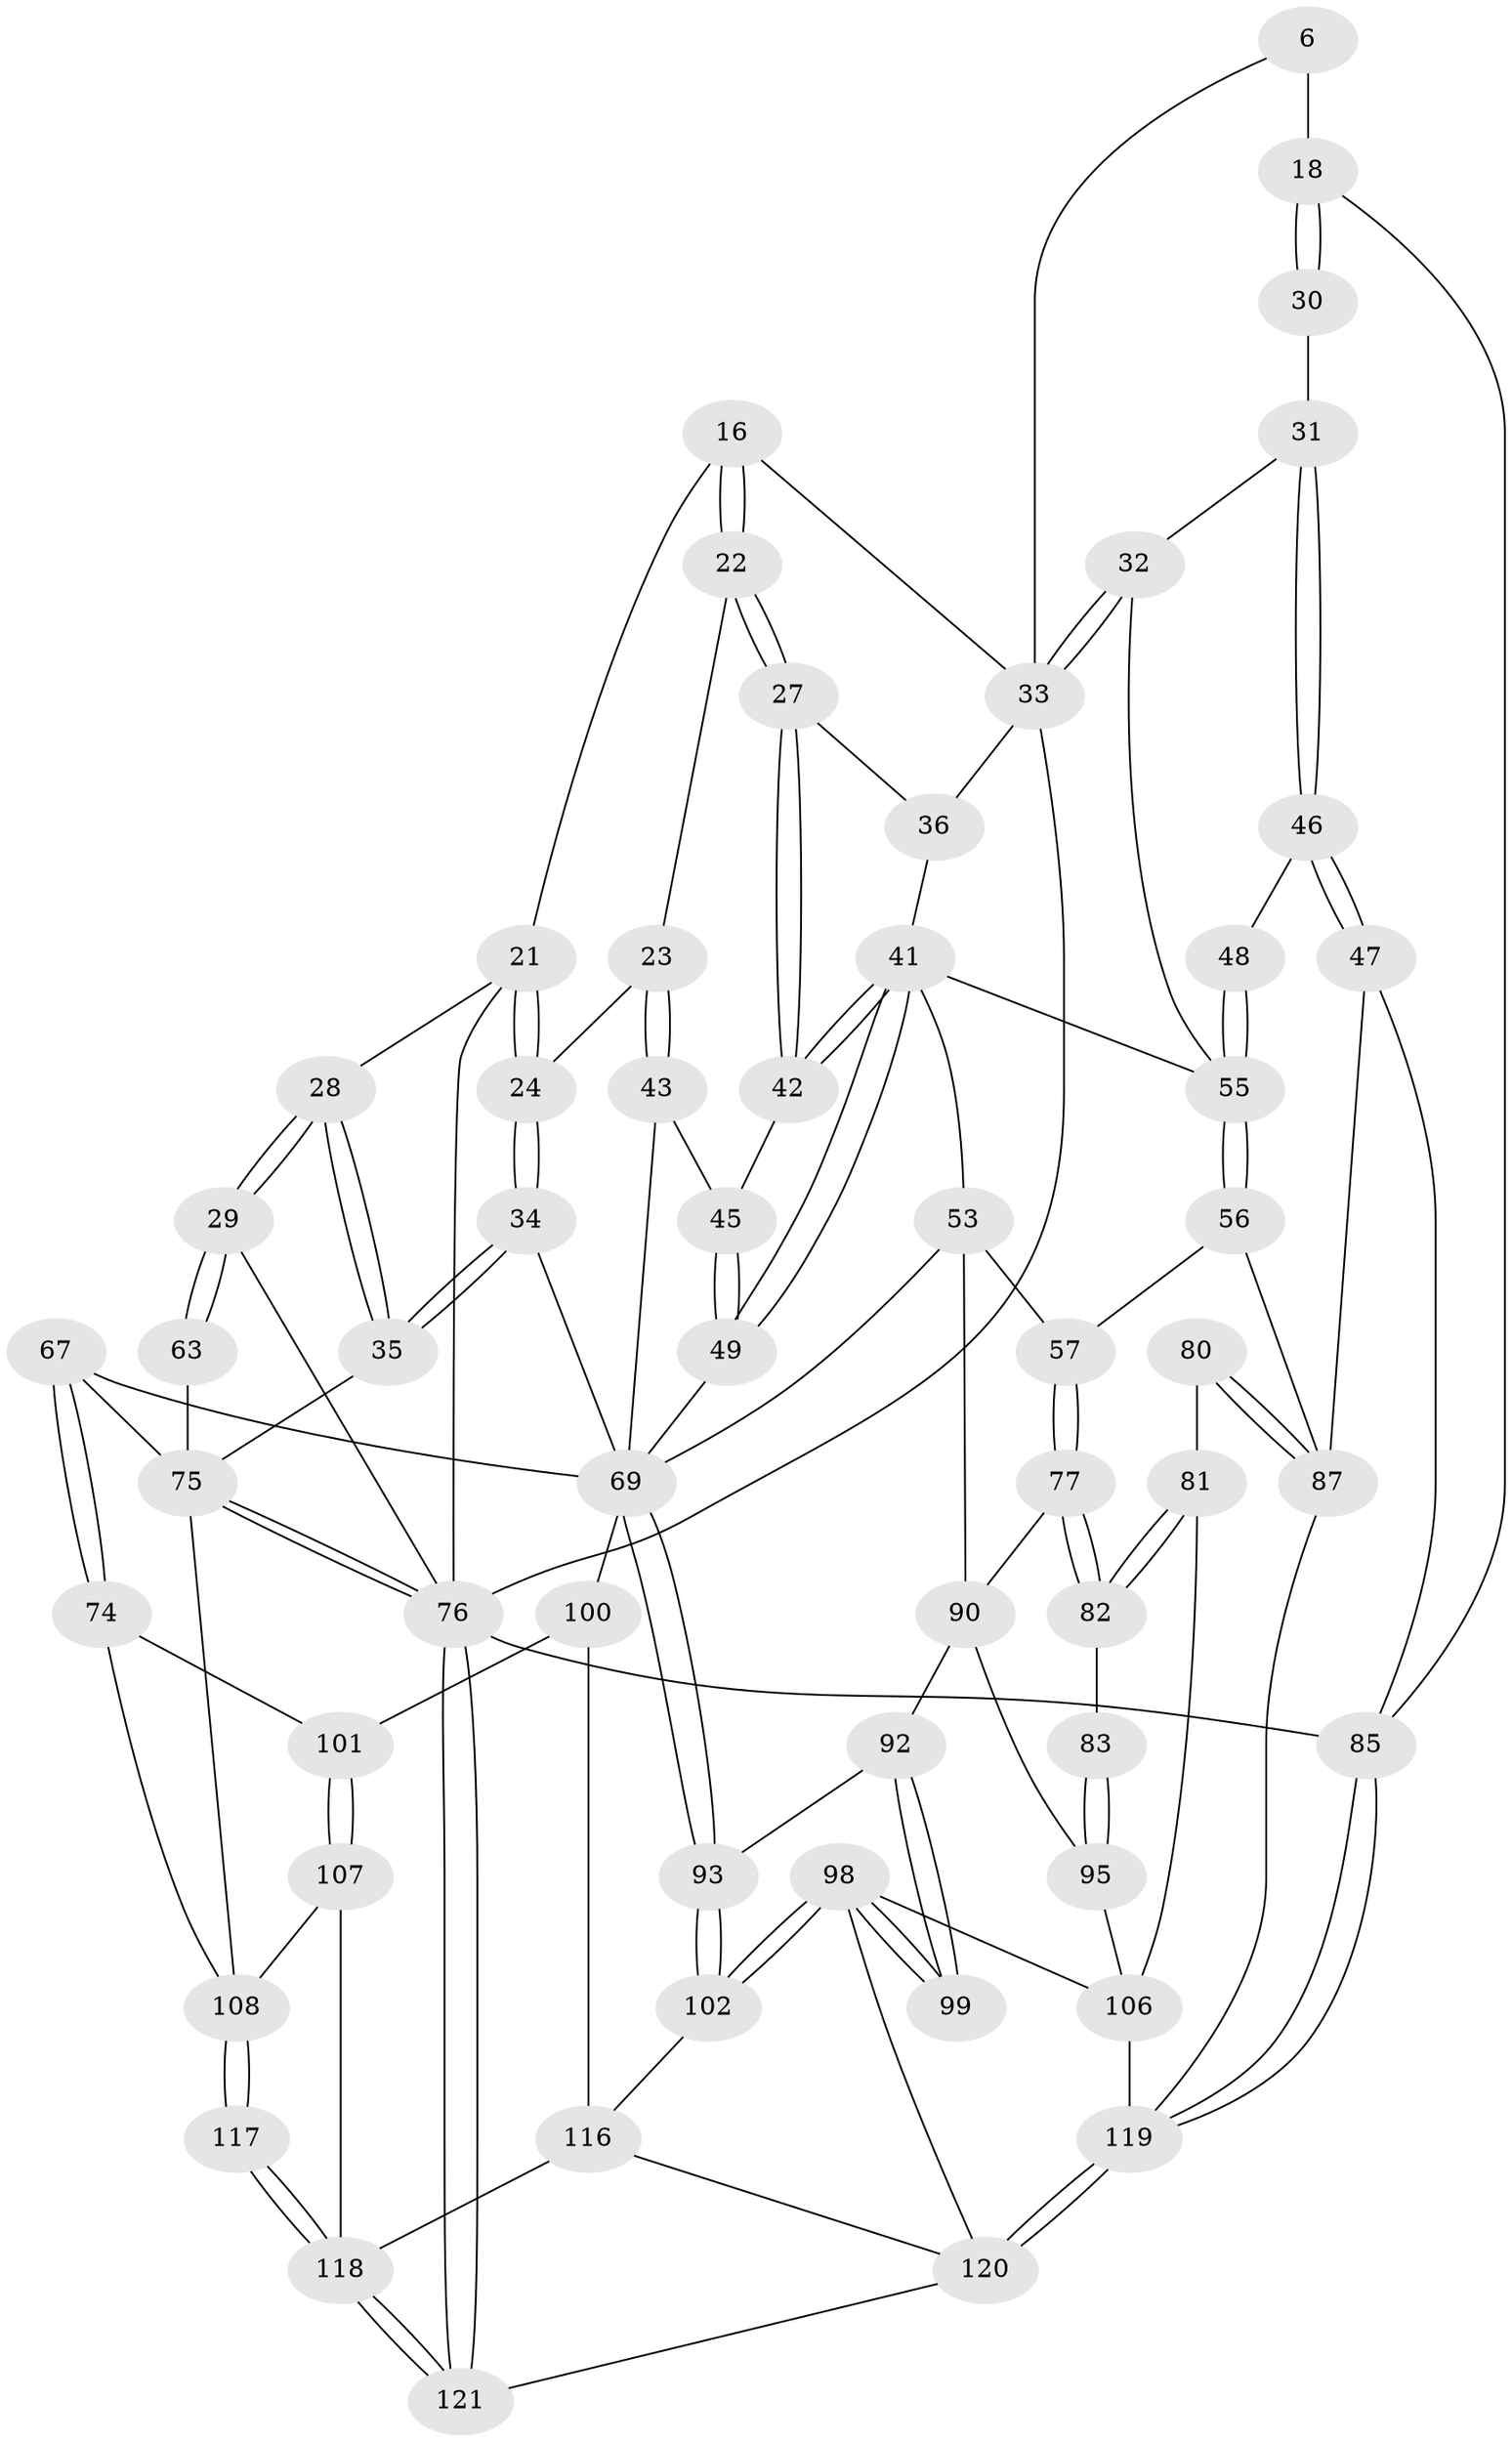 // original degree distribution, {3: 0.01652892561983471, 4: 0.2396694214876033, 6: 0.21487603305785125, 5: 0.5289256198347108}
// Generated by graph-tools (version 1.1) at 2025/02/03/09/25 05:02:02]
// undirected, 60 vertices, 137 edges
graph export_dot {
graph [start="1"]
  node [color=gray90,style=filled];
  6 [pos="+0.8268125143617947+0.11797134275324382",super="+1"];
  16 [pos="+0.3563891247108672+0",super="+15"];
  18 [pos="+0.83623051754952+0.12423343257408177",super="+3"];
  21 [pos="+0.19592911583273503+0.1229372114153928",super="+17"];
  22 [pos="+0.37050820168917986+0.17756758731643205"];
  23 [pos="+0.3575140959527039+0.1971947931806577"];
  24 [pos="+0.20494580418206043+0.1879730830331622"];
  27 [pos="+0.5309089680139616+0.1913514501103059"];
  28 [pos="+0+0.2933205871979591",super="+20+19"];
  29 [pos="+0+0.2930417440725783",super="+25"];
  30 [pos="+0.8610653792486619+0.1499563022219457"];
  31 [pos="+0.8684508500139059+0.25069583963824205"];
  32 [pos="+0.7538222800361417+0.27250084795161983"];
  33 [pos="+0.730434549269584+0.1370804979480498",super="+7+14"];
  34 [pos="+0.14436878517878216+0.29997840235060813"];
  35 [pos="+0.014817447396436624+0.32135973246885813"];
  36 [pos="+0.6102319426045097+0.19455664199314066",super="+26"];
  41 [pos="+0.5896341183561299+0.351778703240703",super="+40+39"];
  42 [pos="+0.5279596996194076+0.2139397121208724"];
  43 [pos="+0.35900997960188447+0.2628358124992562"];
  45 [pos="+0.45041530513754513+0.3070276495103599"];
  46 [pos="+1+0.3467021047172348"];
  47 [pos="+1+0.3201421534925643"];
  48 [pos="+0.9324752687175061+0.39551203838338345"];
  49 [pos="+0.4589446698700992+0.3361269434546538"];
  53 [pos="+0.5397489855887039+0.5246951080355846",super="+52"];
  55 [pos="+0.8659957871574552+0.46200194545759066",super="+38+37"];
  56 [pos="+0.865207413722646+0.46350677082165637"];
  57 [pos="+0.7538187898468098+0.5210010596645425"];
  63 [pos="+0+0.5203540013262103",super="+62"];
  67 [pos="+0.15424457896143087+0.5813584999765743",super="+59"];
  69 [pos="+0.47136838985035556+0.5681227481476185",super="+58"];
  74 [pos="+0.19892214667099473+0.6665250582554109"];
  75 [pos="+0+0.8327667232457063",super="+72+68+64+61"];
  76 [pos="+0+1",super="+10+5"];
  77 [pos="+0.755072617299963+0.5335177098827069"];
  80 [pos="+0.8967177390115136+0.686750965312015"];
  81 [pos="+0.8814304350588088+0.690283333499235"];
  82 [pos="+0.7883764595668805+0.6362811065091017"];
  83 [pos="+0.7323649826795412+0.6659626959174556"];
  85 [pos="+1+1",super="+4"];
  87 [pos="+1+0.8481464532688279",super="+65+66"];
  90 [pos="+0.6316101984644711+0.6416155533700896",super="+79"];
  92 [pos="+0.5530470914310093+0.6761104401862063",super="+91"];
  93 [pos="+0.4979512751258427+0.6457775386285278"];
  95 [pos="+0.6791833594431891+0.7828076665828627",super="+94+84"];
  98 [pos="+0.6346913875953589+0.8160602429722895",super="+97"];
  99 [pos="+0.6180553770458569+0.7618534497679011"];
  100 [pos="+0.37141526152852705+0.7803854474244227",super="+71"];
  101 [pos="+0.2960892008014439+0.7587799151007724",super="+73"];
  102 [pos="+0.5021730633890462+0.7761612962182838"];
  106 [pos="+0.8058845009238862+0.7892620491202818",super="+96+105"];
  107 [pos="+0.23190025041953477+0.8710112218373792"];
  108 [pos="+0.22072483076849497+0.8675795778539737",super="+89"];
  116 [pos="+0.5060876065313761+0.9226191830747622",super="+103+104"];
  117 [pos="+0.0033419846216779063+0.8292772490655084"];
  118 [pos="+0.3046463032035837+1",super="+111"];
  119 [pos="+0.9411393501994866+1",super="+113+112+109"];
  120 [pos="+0.6142690809826565+1",super="+115"];
  121 [pos="+0.30902517795558326+1"];
  6 -- 18 [weight=2];
  6 -- 33;
  16 -- 22;
  16 -- 22;
  16 -- 33;
  16 -- 21 [weight=2];
  18 -- 30 [weight=2];
  18 -- 30;
  18 -- 85;
  21 -- 24;
  21 -- 24;
  21 -- 28 [weight=2];
  21 -- 76;
  22 -- 23;
  22 -- 27;
  22 -- 27;
  23 -- 24;
  23 -- 43;
  23 -- 43;
  24 -- 34;
  24 -- 34;
  27 -- 42;
  27 -- 42;
  27 -- 36;
  28 -- 29 [weight=2];
  28 -- 29;
  28 -- 35;
  28 -- 35;
  29 -- 63;
  29 -- 63;
  29 -- 76;
  30 -- 31;
  31 -- 32;
  31 -- 46;
  31 -- 46;
  32 -- 33;
  32 -- 33;
  32 -- 55;
  33 -- 36 [weight=2];
  33 -- 76;
  34 -- 35;
  34 -- 35;
  34 -- 69;
  35 -- 75;
  36 -- 41;
  41 -- 42;
  41 -- 42;
  41 -- 49;
  41 -- 49;
  41 -- 55;
  41 -- 53;
  42 -- 45;
  43 -- 45;
  43 -- 69;
  45 -- 49;
  45 -- 49;
  46 -- 47;
  46 -- 47;
  46 -- 48;
  47 -- 85;
  47 -- 87;
  48 -- 55 [weight=2];
  48 -- 55;
  49 -- 69;
  53 -- 90;
  53 -- 57;
  53 -- 69;
  55 -- 56;
  55 -- 56;
  56 -- 57;
  56 -- 87;
  57 -- 77;
  57 -- 77;
  63 -- 75 [weight=3];
  67 -- 74;
  67 -- 74;
  67 -- 75 [weight=2];
  67 -- 69;
  69 -- 93;
  69 -- 93;
  69 -- 100 [weight=2];
  74 -- 101;
  74 -- 108;
  75 -- 76;
  75 -- 76;
  75 -- 108;
  76 -- 121;
  76 -- 121;
  76 -- 85 [weight=2];
  77 -- 82;
  77 -- 82;
  77 -- 90;
  80 -- 81;
  80 -- 87 [weight=2];
  80 -- 87;
  81 -- 82;
  81 -- 82;
  81 -- 106;
  82 -- 83;
  83 -- 95 [weight=2];
  83 -- 95;
  85 -- 119 [weight=2];
  85 -- 119;
  87 -- 119;
  90 -- 92;
  90 -- 95 [weight=2];
  92 -- 93;
  92 -- 99 [weight=2];
  92 -- 99;
  93 -- 102;
  93 -- 102;
  95 -- 106;
  98 -- 99;
  98 -- 99;
  98 -- 102;
  98 -- 102;
  98 -- 120;
  98 -- 106;
  100 -- 101 [weight=2];
  100 -- 116;
  101 -- 107;
  101 -- 107;
  102 -- 116;
  106 -- 119 [weight=2];
  107 -- 108;
  107 -- 118;
  108 -- 117 [weight=2];
  108 -- 117;
  116 -- 118 [weight=2];
  116 -- 120;
  117 -- 118;
  117 -- 118;
  118 -- 121;
  118 -- 121;
  119 -- 120 [weight=2];
  119 -- 120;
  120 -- 121;
}
